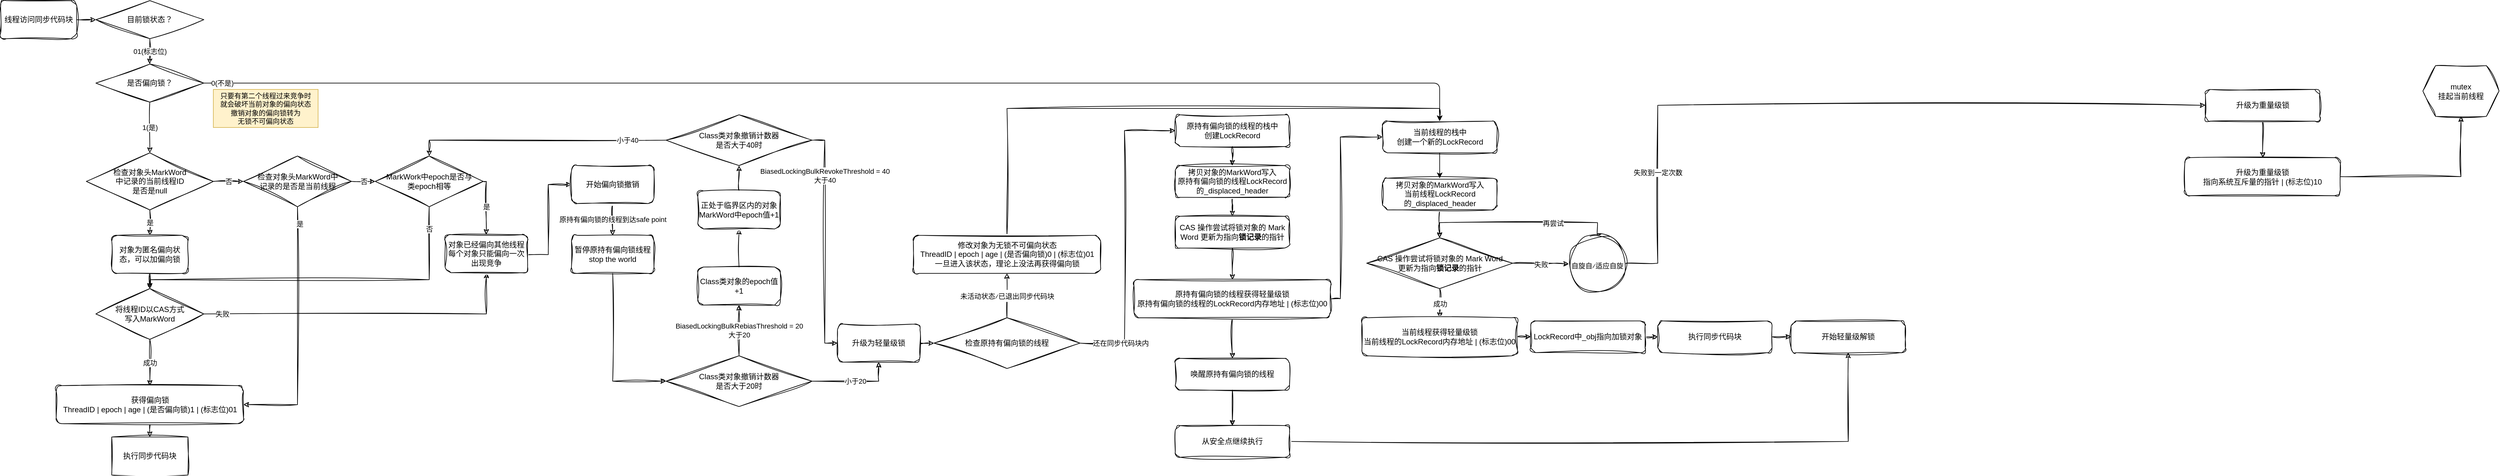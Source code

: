 <mxfile version="21.0.6" type="github">
  <diagram name="第 1 页" id="Y8PNDL50BQj4xOIG8hcO">
    <mxGraphModel dx="1509" dy="794" grid="1" gridSize="10" guides="1" tooltips="1" connect="1" arrows="1" fold="1" page="1" pageScale="1" pageWidth="827" pageHeight="1169" math="0" shadow="0">
      <root>
        <mxCell id="0" />
        <mxCell id="1" parent="0" />
        <mxCell id="8H6UXR6yjuKnyTyYUlck-5" style="edgeStyle=orthogonalEdgeStyle;rounded=0;orthogonalLoop=1;jettySize=auto;html=1;exitX=1;exitY=0.5;exitDx=0;exitDy=0;entryX=0;entryY=0.5;entryDx=0;entryDy=0;sketch=1;curveFitting=1;jiggle=2;" parent="1" source="8H6UXR6yjuKnyTyYUlck-1" target="8H6UXR6yjuKnyTyYUlck-2" edge="1">
          <mxGeometry relative="1" as="geometry" />
        </mxCell>
        <mxCell id="8H6UXR6yjuKnyTyYUlck-1" value="线程访问同步代码块" style="rounded=1;whiteSpace=wrap;html=1;sketch=1;curveFitting=1;jiggle=2;" parent="1" vertex="1">
          <mxGeometry x="20" y="20" width="120" height="60" as="geometry" />
        </mxCell>
        <mxCell id="8H6UXR6yjuKnyTyYUlck-6" value="01(标志位)" style="edgeStyle=orthogonalEdgeStyle;rounded=0;orthogonalLoop=1;jettySize=auto;html=1;exitX=0.5;exitY=1;exitDx=0;exitDy=0;entryX=0.5;entryY=0;entryDx=0;entryDy=0;sketch=1;curveFitting=1;jiggle=2;" parent="1" source="8H6UXR6yjuKnyTyYUlck-2" target="8H6UXR6yjuKnyTyYUlck-3" edge="1">
          <mxGeometry relative="1" as="geometry">
            <mxPoint as="offset" />
          </mxGeometry>
        </mxCell>
        <mxCell id="8H6UXR6yjuKnyTyYUlck-2" value="目前锁状态？" style="rhombus;whiteSpace=wrap;html=1;sketch=1;curveFitting=1;jiggle=2;" parent="1" vertex="1">
          <mxGeometry x="170" y="20" width="170" height="60" as="geometry" />
        </mxCell>
        <mxCell id="8H6UXR6yjuKnyTyYUlck-7" value="1(是)" style="edgeStyle=orthogonalEdgeStyle;rounded=0;orthogonalLoop=1;jettySize=auto;html=1;exitX=0.5;exitY=1;exitDx=0;exitDy=0;sketch=1;curveFitting=1;jiggle=2;" parent="1" source="8H6UXR6yjuKnyTyYUlck-3" target="8H6UXR6yjuKnyTyYUlck-4" edge="1">
          <mxGeometry relative="1" as="geometry" />
        </mxCell>
        <mxCell id="0Wx5KNQBChf4VUPkPu8S-2" style="edgeStyle=orthogonalEdgeStyle;rounded=1;orthogonalLoop=1;jettySize=auto;html=1;exitX=1;exitY=0.5;exitDx=0;exitDy=0;entryX=0.5;entryY=0;entryDx=0;entryDy=0;shadow=0;" edge="1" parent="1" source="8H6UXR6yjuKnyTyYUlck-3" target="-JZo-2B2mDlL2h-WQSQG-21">
          <mxGeometry relative="1" as="geometry" />
        </mxCell>
        <mxCell id="0Wx5KNQBChf4VUPkPu8S-3" value="&lt;div&gt;0(不是)&lt;/div&gt;" style="edgeLabel;html=1;align=center;verticalAlign=middle;resizable=0;points=[];" vertex="1" connectable="0" parent="0Wx5KNQBChf4VUPkPu8S-2">
          <mxGeometry x="-0.445" y="-8" relative="1" as="geometry">
            <mxPoint x="-528" y="-8" as="offset" />
          </mxGeometry>
        </mxCell>
        <mxCell id="8H6UXR6yjuKnyTyYUlck-3" value="是否偏向锁？" style="rhombus;whiteSpace=wrap;html=1;sketch=1;curveFitting=1;jiggle=2;" parent="1" vertex="1">
          <mxGeometry x="170" y="120" width="170" height="60" as="geometry" />
        </mxCell>
        <mxCell id="8H6UXR6yjuKnyTyYUlck-48" value="是" style="edgeStyle=orthogonalEdgeStyle;rounded=0;orthogonalLoop=1;jettySize=auto;html=1;exitX=0.5;exitY=1;exitDx=0;exitDy=0;entryX=0.5;entryY=0;entryDx=0;entryDy=0;sketch=1;curveFitting=1;jiggle=2;" parent="1" source="8H6UXR6yjuKnyTyYUlck-4" target="8H6UXR6yjuKnyTyYUlck-19" edge="1">
          <mxGeometry relative="1" as="geometry" />
        </mxCell>
        <mxCell id="8H6UXR6yjuKnyTyYUlck-51" value="否" style="edgeStyle=orthogonalEdgeStyle;rounded=0;orthogonalLoop=1;jettySize=auto;html=1;exitX=1;exitY=0.5;exitDx=0;exitDy=0;entryX=0;entryY=0.5;entryDx=0;entryDy=0;sketch=1;curveFitting=1;jiggle=2;" parent="1" source="8H6UXR6yjuKnyTyYUlck-4" target="8H6UXR6yjuKnyTyYUlck-13" edge="1">
          <mxGeometry relative="1" as="geometry" />
        </mxCell>
        <mxCell id="8H6UXR6yjuKnyTyYUlck-4" value="&lt;div&gt;检查对象头MarkWord&lt;/div&gt;&lt;div&gt;中记录的当前线程ID&lt;/div&gt;&lt;div&gt;是否是null&lt;br&gt;&lt;/div&gt;" style="rhombus;whiteSpace=wrap;html=1;sketch=1;curveFitting=1;jiggle=2;" parent="1" vertex="1">
          <mxGeometry x="155" y="260" width="200" height="90" as="geometry" />
        </mxCell>
        <mxCell id="8H6UXR6yjuKnyTyYUlck-12" style="edgeStyle=orthogonalEdgeStyle;rounded=0;orthogonalLoop=1;jettySize=auto;html=1;exitX=0.5;exitY=1;exitDx=0;exitDy=0;entryX=0.5;entryY=0;entryDx=0;entryDy=0;sketch=1;curveFitting=1;jiggle=2;" parent="1" source="8H6UXR6yjuKnyTyYUlck-8" target="8H6UXR6yjuKnyTyYUlck-11" edge="1">
          <mxGeometry relative="1" as="geometry" />
        </mxCell>
        <mxCell id="8H6UXR6yjuKnyTyYUlck-8" value="&lt;div&gt;获得偏向锁&lt;/div&gt;&lt;div&gt;ThreadID | epoch | age | (是否偏向锁)1 | (标志位)01&lt;br&gt;&lt;/div&gt;" style="rounded=1;whiteSpace=wrap;html=1;sketch=1;curveFitting=1;jiggle=2;" parent="1" vertex="1">
          <mxGeometry x="107.5" y="627" width="295" height="60" as="geometry" />
        </mxCell>
        <mxCell id="8H6UXR6yjuKnyTyYUlck-11" value="执行同步代码块" style="rounded=0;whiteSpace=wrap;html=1;sketch=1;curveFitting=1;jiggle=2;" parent="1" vertex="1">
          <mxGeometry x="195" y="708" width="120" height="60" as="geometry" />
        </mxCell>
        <mxCell id="8H6UXR6yjuKnyTyYUlck-52" value="是" style="edgeStyle=orthogonalEdgeStyle;rounded=0;orthogonalLoop=1;jettySize=auto;html=1;exitX=0.5;exitY=1;exitDx=0;exitDy=0;entryX=1;entryY=0.5;entryDx=0;entryDy=0;sketch=1;curveFitting=1;jiggle=2;" parent="1" source="8H6UXR6yjuKnyTyYUlck-13" target="8H6UXR6yjuKnyTyYUlck-8" edge="1">
          <mxGeometry x="-0.863" y="3" relative="1" as="geometry">
            <mxPoint as="offset" />
          </mxGeometry>
        </mxCell>
        <mxCell id="8H6UXR6yjuKnyTyYUlck-54" value="否" style="edgeStyle=orthogonalEdgeStyle;rounded=0;orthogonalLoop=1;jettySize=auto;html=1;exitX=1;exitY=0.5;exitDx=0;exitDy=0;entryX=0;entryY=0.5;entryDx=0;entryDy=0;sketch=1;curveFitting=1;jiggle=2;" parent="1" source="8H6UXR6yjuKnyTyYUlck-13" target="8H6UXR6yjuKnyTyYUlck-53" edge="1">
          <mxGeometry relative="1" as="geometry" />
        </mxCell>
        <mxCell id="8H6UXR6yjuKnyTyYUlck-13" value="&lt;div&gt;检查对象头MarkWord中&lt;/div&gt;&lt;div&gt;记录的是否是当前线程&lt;br&gt;&lt;/div&gt;" style="rhombus;whiteSpace=wrap;html=1;sketch=1;curveFitting=1;jiggle=2;" parent="1" vertex="1">
          <mxGeometry x="402.5" y="265" width="170" height="80" as="geometry" />
        </mxCell>
        <mxCell id="8H6UXR6yjuKnyTyYUlck-50" value="成功" style="edgeStyle=orthogonalEdgeStyle;rounded=0;orthogonalLoop=1;jettySize=auto;html=1;exitX=0.5;exitY=1;exitDx=0;exitDy=0;entryX=0.5;entryY=0;entryDx=0;entryDy=0;sketch=1;curveFitting=1;jiggle=2;" parent="1" source="8H6UXR6yjuKnyTyYUlck-18" target="8H6UXR6yjuKnyTyYUlck-8" edge="1">
          <mxGeometry relative="1" as="geometry" />
        </mxCell>
        <mxCell id="8H6UXR6yjuKnyTyYUlck-56" value="失败" style="edgeStyle=orthogonalEdgeStyle;rounded=0;orthogonalLoop=1;jettySize=auto;html=1;exitX=1;exitY=0.5;exitDx=0;exitDy=0;entryX=0.5;entryY=1;entryDx=0;entryDy=0;sketch=1;curveFitting=1;jiggle=2;" parent="1" source="8H6UXR6yjuKnyTyYUlck-18" target="8H6UXR6yjuKnyTyYUlck-25" edge="1">
          <mxGeometry x="-0.888" relative="1" as="geometry">
            <mxPoint as="offset" />
          </mxGeometry>
        </mxCell>
        <mxCell id="8H6UXR6yjuKnyTyYUlck-18" value="&lt;div&gt;将线程ID以CAS方式&lt;/div&gt;&lt;div&gt;写入MarkWord&lt;/div&gt;" style="rhombus;whiteSpace=wrap;html=1;sketch=1;curveFitting=1;jiggle=2;" parent="1" vertex="1">
          <mxGeometry x="170" y="474" width="170" height="80" as="geometry" />
        </mxCell>
        <mxCell id="8H6UXR6yjuKnyTyYUlck-49" style="edgeStyle=orthogonalEdgeStyle;rounded=0;orthogonalLoop=1;jettySize=auto;html=1;exitX=0.5;exitY=1;exitDx=0;exitDy=0;sketch=1;curveFitting=1;jiggle=2;" parent="1" source="8H6UXR6yjuKnyTyYUlck-19" target="8H6UXR6yjuKnyTyYUlck-18" edge="1">
          <mxGeometry relative="1" as="geometry" />
        </mxCell>
        <mxCell id="8H6UXR6yjuKnyTyYUlck-19" value="对象为匿名偏向状态，可以加偏向锁" style="rounded=1;whiteSpace=wrap;html=1;sketch=1;curveFitting=1;jiggle=2;" parent="1" vertex="1">
          <mxGeometry x="195" y="390" width="120" height="60" as="geometry" />
        </mxCell>
        <mxCell id="6eZ106JahWfcC5_vLtNl-2" style="edgeStyle=orthogonalEdgeStyle;rounded=0;orthogonalLoop=1;jettySize=auto;html=1;exitX=1;exitY=0.5;exitDx=0;exitDy=0;entryX=0;entryY=0.5;entryDx=0;entryDy=0;sketch=1;curveFitting=1;jiggle=2;" parent="1" target="8H6UXR6yjuKnyTyYUlck-29" edge="1">
          <mxGeometry relative="1" as="geometry">
            <mxPoint x="845" y="420" as="sourcePoint" />
          </mxGeometry>
        </mxCell>
        <mxCell id="8H6UXR6yjuKnyTyYUlck-25" value="&lt;div&gt;对象已经偏向其他线程&lt;/div&gt;&lt;div&gt;每个对象只能偏向一次&lt;/div&gt;&lt;div&gt;出现竞争&lt;br&gt;&lt;/div&gt;" style="rounded=1;whiteSpace=wrap;html=1;sketch=1;curveFitting=1;jiggle=2;" parent="1" vertex="1">
          <mxGeometry x="720" y="389" width="130" height="60" as="geometry" />
        </mxCell>
        <mxCell id="8H6UXR6yjuKnyTyYUlck-32" value="原持有偏向锁的线程到达safe point" style="edgeStyle=orthogonalEdgeStyle;rounded=0;orthogonalLoop=1;jettySize=auto;html=1;exitX=0.5;exitY=1;exitDx=0;exitDy=0;entryX=0.5;entryY=0;entryDx=0;entryDy=0;sketch=1;curveFitting=1;jiggle=2;" parent="1" source="8H6UXR6yjuKnyTyYUlck-29" target="8H6UXR6yjuKnyTyYUlck-31" edge="1">
          <mxGeometry relative="1" as="geometry" />
        </mxCell>
        <mxCell id="8H6UXR6yjuKnyTyYUlck-29" value="开始偏向锁撤销" style="rounded=1;whiteSpace=wrap;html=1;sketch=1;curveFitting=1;jiggle=2;" parent="1" vertex="1">
          <mxGeometry x="919" y="280" width="130" height="60" as="geometry" />
        </mxCell>
        <mxCell id="6eZ106JahWfcC5_vLtNl-40" style="edgeStyle=orthogonalEdgeStyle;rounded=0;sketch=1;hachureGap=4;jiggle=2;curveFitting=1;orthogonalLoop=1;jettySize=auto;html=1;exitX=0.5;exitY=1;exitDx=0;exitDy=0;entryX=0;entryY=0.5;entryDx=0;entryDy=0;fontFamily=Architects Daughter;fontSource=https%3A%2F%2Ffonts.googleapis.com%2Fcss%3Ffamily%3DArchitects%2BDaughter;fontSize=16;" parent="1" source="8H6UXR6yjuKnyTyYUlck-31" target="8H6UXR6yjuKnyTyYUlck-40" edge="1">
          <mxGeometry relative="1" as="geometry" />
        </mxCell>
        <mxCell id="8H6UXR6yjuKnyTyYUlck-31" value="&lt;div&gt;暂停原持有偏向锁线程&lt;/div&gt;&lt;div&gt;stop the world&lt;br&gt;&lt;/div&gt;" style="rounded=1;whiteSpace=wrap;html=1;sketch=1;curveFitting=1;jiggle=2;" parent="1" vertex="1">
          <mxGeometry x="919" y="390" width="130" height="60" as="geometry" />
        </mxCell>
        <mxCell id="0Wx5KNQBChf4VUPkPu8S-41" style="edgeStyle=orthogonalEdgeStyle;rounded=0;orthogonalLoop=1;jettySize=auto;html=1;exitX=1;exitY=0.5;exitDx=0;exitDy=0;entryX=0;entryY=0.5;entryDx=0;entryDy=0;sketch=1;curveFitting=1;jiggle=2;" edge="1" parent="1" source="8H6UXR6yjuKnyTyYUlck-33" target="6eZ106JahWfcC5_vLtNl-41">
          <mxGeometry relative="1" as="geometry" />
        </mxCell>
        <mxCell id="8H6UXR6yjuKnyTyYUlck-33" value="升级为轻量级锁" style="rounded=1;whiteSpace=wrap;html=1;sketch=1;curveFitting=1;jiggle=2;" parent="1" vertex="1">
          <mxGeometry x="1338" y="530" width="130" height="60" as="geometry" />
        </mxCell>
        <mxCell id="6eZ106JahWfcC5_vLtNl-21" value="BiasedLockingBulkRebiasThreshold = 20&lt;div&gt;大于20&lt;br&gt;&lt;/div&gt;" style="edgeStyle=orthogonalEdgeStyle;rounded=0;orthogonalLoop=1;jettySize=auto;html=1;exitX=0.5;exitY=0;exitDx=0;exitDy=0;entryX=0.5;entryY=1;entryDx=0;entryDy=0;sketch=1;curveFitting=1;jiggle=2;" parent="1" source="8H6UXR6yjuKnyTyYUlck-40" target="6eZ106JahWfcC5_vLtNl-20" edge="1">
          <mxGeometry relative="1" as="geometry" />
        </mxCell>
        <mxCell id="6eZ106JahWfcC5_vLtNl-26" value="小于20" style="edgeStyle=orthogonalEdgeStyle;rounded=0;orthogonalLoop=1;jettySize=auto;html=1;exitX=1;exitY=0.5;exitDx=0;exitDy=0;entryX=0.5;entryY=1;entryDx=0;entryDy=0;sketch=1;curveFitting=1;jiggle=2;" parent="1" source="8H6UXR6yjuKnyTyYUlck-40" target="8H6UXR6yjuKnyTyYUlck-33" edge="1">
          <mxGeometry relative="1" as="geometry" />
        </mxCell>
        <mxCell id="8H6UXR6yjuKnyTyYUlck-40" value="&lt;div&gt;Class类对象撤销计数器&lt;/div&gt;&lt;div&gt;是否大于20时&lt;/div&gt;" style="rhombus;whiteSpace=wrap;html=1;sketch=1;curveFitting=1;jiggle=2;" parent="1" vertex="1">
          <mxGeometry x="1068" y="580" width="230" height="80" as="geometry" />
        </mxCell>
        <mxCell id="8H6UXR6yjuKnyTyYUlck-55" value="否" style="edgeStyle=orthogonalEdgeStyle;rounded=0;orthogonalLoop=1;jettySize=auto;html=1;exitX=0.5;exitY=1;exitDx=0;exitDy=0;entryX=0.5;entryY=0;entryDx=0;entryDy=0;sketch=1;curveFitting=1;jiggle=2;" parent="1" source="8H6UXR6yjuKnyTyYUlck-53" target="8H6UXR6yjuKnyTyYUlck-18" edge="1">
          <mxGeometry x="-0.877" relative="1" as="geometry">
            <Array as="points">
              <mxPoint x="695" y="460" />
              <mxPoint x="255" y="460" />
            </Array>
            <mxPoint as="offset" />
          </mxGeometry>
        </mxCell>
        <mxCell id="8H6UXR6yjuKnyTyYUlck-57" value="是" style="edgeStyle=orthogonalEdgeStyle;rounded=0;orthogonalLoop=1;jettySize=auto;html=1;exitX=1;exitY=0.5;exitDx=0;exitDy=0;entryX=0.5;entryY=0;entryDx=0;entryDy=0;sketch=1;curveFitting=1;jiggle=2;" parent="1" source="8H6UXR6yjuKnyTyYUlck-53" target="8H6UXR6yjuKnyTyYUlck-25" edge="1">
          <mxGeometry relative="1" as="geometry">
            <Array as="points">
              <mxPoint x="785" y="305" />
            </Array>
          </mxGeometry>
        </mxCell>
        <mxCell id="8H6UXR6yjuKnyTyYUlck-53" value="&lt;div&gt;MarkWork中epoch是否与&lt;/div&gt;&lt;div&gt;类epoch相等&lt;/div&gt;" style="rhombus;whiteSpace=wrap;html=1;sketch=1;curveFitting=1;jiggle=2;" parent="1" vertex="1">
          <mxGeometry x="610" y="265" width="170" height="80" as="geometry" />
        </mxCell>
        <mxCell id="6eZ106JahWfcC5_vLtNl-27" value="&lt;div&gt;BiasedLockingBulkRevokeThreshold = 40&lt;/div&gt;&lt;div&gt;大于40&lt;br&gt;&lt;/div&gt;" style="edgeStyle=orthogonalEdgeStyle;rounded=0;orthogonalLoop=1;jettySize=auto;html=1;exitX=1;exitY=0.5;exitDx=0;exitDy=0;entryX=0;entryY=0.5;entryDx=0;entryDy=0;sketch=1;curveFitting=1;jiggle=2;" parent="1" source="6eZ106JahWfcC5_vLtNl-14" target="8H6UXR6yjuKnyTyYUlck-33" edge="1">
          <mxGeometry x="-0.579" relative="1" as="geometry">
            <Array as="points">
              <mxPoint x="1318" y="240" />
              <mxPoint x="1318" y="560" />
            </Array>
            <mxPoint as="offset" />
          </mxGeometry>
        </mxCell>
        <mxCell id="6eZ106JahWfcC5_vLtNl-29" style="edgeStyle=orthogonalEdgeStyle;rounded=0;orthogonalLoop=1;jettySize=auto;html=1;exitX=0;exitY=0.5;exitDx=0;exitDy=0;entryX=0.5;entryY=0;entryDx=0;entryDy=0;sketch=1;curveFitting=1;jiggle=2;" parent="1" source="6eZ106JahWfcC5_vLtNl-14" target="8H6UXR6yjuKnyTyYUlck-53" edge="1">
          <mxGeometry relative="1" as="geometry" />
        </mxCell>
        <mxCell id="6eZ106JahWfcC5_vLtNl-30" value="小于40" style="edgeLabel;html=1;align=center;verticalAlign=middle;resizable=0;points=[];" parent="6eZ106JahWfcC5_vLtNl-29" vertex="1" connectable="0">
          <mxGeometry x="-0.693" relative="1" as="geometry">
            <mxPoint as="offset" />
          </mxGeometry>
        </mxCell>
        <mxCell id="6eZ106JahWfcC5_vLtNl-14" value="&lt;div&gt;Class类对象撤销计数器&lt;/div&gt;&lt;div&gt;是否大于40时&lt;/div&gt;" style="rhombus;whiteSpace=wrap;html=1;sketch=1;curveFitting=1;jiggle=2;" parent="1" vertex="1">
          <mxGeometry x="1068" y="200" width="230" height="80" as="geometry" />
        </mxCell>
        <mxCell id="6eZ106JahWfcC5_vLtNl-24" style="edgeStyle=orthogonalEdgeStyle;rounded=0;orthogonalLoop=1;jettySize=auto;html=1;exitX=0.5;exitY=0;exitDx=0;exitDy=0;entryX=0.5;entryY=1;entryDx=0;entryDy=0;sketch=1;curveFitting=1;jiggle=2;" parent="1" source="6eZ106JahWfcC5_vLtNl-20" target="6eZ106JahWfcC5_vLtNl-23" edge="1">
          <mxGeometry relative="1" as="geometry" />
        </mxCell>
        <mxCell id="6eZ106JahWfcC5_vLtNl-20" value="Class类对象的epoch值+1" style="rounded=1;whiteSpace=wrap;html=1;sketch=1;curveFitting=1;jiggle=2;" parent="1" vertex="1">
          <mxGeometry x="1118" y="440" width="130" height="60" as="geometry" />
        </mxCell>
        <mxCell id="6eZ106JahWfcC5_vLtNl-25" style="edgeStyle=orthogonalEdgeStyle;rounded=0;orthogonalLoop=1;jettySize=auto;html=1;exitX=0.5;exitY=0;exitDx=0;exitDy=0;entryX=0.5;entryY=1;entryDx=0;entryDy=0;sketch=1;curveFitting=1;jiggle=2;" parent="1" source="6eZ106JahWfcC5_vLtNl-23" target="6eZ106JahWfcC5_vLtNl-14" edge="1">
          <mxGeometry relative="1" as="geometry" />
        </mxCell>
        <mxCell id="6eZ106JahWfcC5_vLtNl-23" value="正处于临界区内的对象MarkWord中epoch值+1" style="rounded=1;whiteSpace=wrap;html=1;sketch=1;curveFitting=1;jiggle=2;" parent="1" vertex="1">
          <mxGeometry x="1118" y="320" width="130" height="60" as="geometry" />
        </mxCell>
        <mxCell id="6eZ106JahWfcC5_vLtNl-36" value="还在同步代码块内" style="edgeStyle=orthogonalEdgeStyle;rounded=0;orthogonalLoop=1;jettySize=auto;html=1;exitX=1;exitY=0.5;exitDx=0;exitDy=0;sketch=1;curveFitting=1;jiggle=2;entryX=0;entryY=0.5;entryDx=0;entryDy=0;" parent="1" source="6eZ106JahWfcC5_vLtNl-41" target="-JZo-2B2mDlL2h-WQSQG-1" edge="1">
          <mxGeometry x="-0.736" relative="1" as="geometry">
            <mxPoint x="1882.5" y="704" as="sourcePoint" />
            <mxPoint x="1940" y="570" as="targetPoint" />
            <Array as="points">
              <mxPoint x="1790" y="560" />
              <mxPoint x="1790" y="225" />
            </Array>
            <mxPoint as="offset" />
          </mxGeometry>
        </mxCell>
        <mxCell id="6eZ106JahWfcC5_vLtNl-45" value="&lt;font style=&quot;font-size: 11px;&quot;&gt;未活动状态/已退出同步代码块&lt;br&gt;&lt;/font&gt;" style="edgeStyle=orthogonalEdgeStyle;rounded=0;sketch=1;hachureGap=4;jiggle=2;curveFitting=1;orthogonalLoop=1;jettySize=auto;html=1;exitX=0.5;exitY=0;exitDx=0;exitDy=0;entryX=0.5;entryY=1;entryDx=0;entryDy=0;fontFamily=Architects Daughter;fontSource=https%3A%2F%2Ffonts.googleapis.com%2Fcss%3Ffamily%3DArchitects%2BDaughter;fontSize=16;" parent="1" source="6eZ106JahWfcC5_vLtNl-41" target="6eZ106JahWfcC5_vLtNl-43" edge="1">
          <mxGeometry relative="1" as="geometry" />
        </mxCell>
        <mxCell id="6eZ106JahWfcC5_vLtNl-41" value="检查原持有偏向锁的线程" style="rhombus;whiteSpace=wrap;html=1;sketch=1;curveFitting=1;jiggle=2;" parent="1" vertex="1">
          <mxGeometry x="1490" y="520" width="230" height="80" as="geometry" />
        </mxCell>
        <mxCell id="-JZo-2B2mDlL2h-WQSQG-40" style="edgeStyle=orthogonalEdgeStyle;rounded=0;sketch=1;hachureGap=4;jiggle=2;curveFitting=1;orthogonalLoop=1;jettySize=auto;html=1;exitX=0.5;exitY=0;exitDx=0;exitDy=0;entryX=0.5;entryY=0;entryDx=0;entryDy=0;fontFamily=Architects Daughter;fontSource=https%3A%2F%2Ffonts.googleapis.com%2Fcss%3Ffamily%3DArchitects%2BDaughter;fontSize=16;" parent="1" source="6eZ106JahWfcC5_vLtNl-43" target="-JZo-2B2mDlL2h-WQSQG-21" edge="1">
          <mxGeometry relative="1" as="geometry" />
        </mxCell>
        <mxCell id="6eZ106JahWfcC5_vLtNl-43" value="&lt;div&gt;修改对象为无锁不可偏向状态&lt;/div&gt;&lt;div&gt;ThreadID | epoch | age | (是否偏向锁)0 | (标志位)01&lt;br&gt;&lt;/div&gt;&lt;div&gt;一旦进入该状态，理论上没法再获得偏向锁&lt;/div&gt;" style="rounded=1;whiteSpace=wrap;html=1;sketch=1;curveFitting=1;jiggle=2;" parent="1" vertex="1">
          <mxGeometry x="1457.5" y="390" width="295" height="60" as="geometry" />
        </mxCell>
        <mxCell id="-JZo-2B2mDlL2h-WQSQG-12" style="edgeStyle=orthogonalEdgeStyle;rounded=0;sketch=1;hachureGap=4;jiggle=2;curveFitting=1;orthogonalLoop=1;jettySize=auto;html=1;exitX=0.5;exitY=1;exitDx=0;exitDy=0;fontFamily=Architects Daughter;fontSource=https%3A%2F%2Ffonts.googleapis.com%2Fcss%3Ffamily%3DArchitects%2BDaughter;fontSize=16;" parent="1" source="-JZo-2B2mDlL2h-WQSQG-1" target="-JZo-2B2mDlL2h-WQSQG-11" edge="1">
          <mxGeometry relative="1" as="geometry" />
        </mxCell>
        <mxCell id="-JZo-2B2mDlL2h-WQSQG-1" value="&lt;div&gt;原持有偏向锁的线程的栈中&lt;/div&gt;&lt;div&gt;创建LockRecord&lt;/div&gt;" style="rounded=1;whiteSpace=wrap;html=1;sketch=1;curveFitting=1;jiggle=2;" parent="1" vertex="1">
          <mxGeometry x="1870" y="200" width="180" height="50" as="geometry" />
        </mxCell>
        <mxCell id="-JZo-2B2mDlL2h-WQSQG-14" style="edgeStyle=orthogonalEdgeStyle;rounded=0;sketch=1;hachureGap=4;jiggle=2;curveFitting=1;orthogonalLoop=1;jettySize=auto;html=1;exitX=0.5;exitY=1;exitDx=0;exitDy=0;fontFamily=Architects Daughter;fontSource=https%3A%2F%2Ffonts.googleapis.com%2Fcss%3Ffamily%3DArchitects%2BDaughter;fontSize=16;" parent="1" source="-JZo-2B2mDlL2h-WQSQG-11" target="-JZo-2B2mDlL2h-WQSQG-13" edge="1">
          <mxGeometry relative="1" as="geometry" />
        </mxCell>
        <mxCell id="-JZo-2B2mDlL2h-WQSQG-11" value="&lt;div&gt;拷贝对象的MarkWord写入&lt;br&gt;&lt;/div&gt;&lt;div&gt;原持有偏向锁的线程LockRecord&lt;/div&gt;&lt;div&gt;的_displaced_header&lt;/div&gt;" style="rounded=1;whiteSpace=wrap;html=1;sketch=1;curveFitting=1;jiggle=2;" parent="1" vertex="1">
          <mxGeometry x="1870" y="280" width="180" height="50" as="geometry" />
        </mxCell>
        <mxCell id="-JZo-2B2mDlL2h-WQSQG-16" style="edgeStyle=orthogonalEdgeStyle;rounded=0;sketch=1;hachureGap=4;jiggle=2;curveFitting=1;orthogonalLoop=1;jettySize=auto;html=1;exitX=0.5;exitY=1;exitDx=0;exitDy=0;fontFamily=Architects Daughter;fontSource=https%3A%2F%2Ffonts.googleapis.com%2Fcss%3Ffamily%3DArchitects%2BDaughter;fontSize=16;" parent="1" source="-JZo-2B2mDlL2h-WQSQG-13" target="-JZo-2B2mDlL2h-WQSQG-15" edge="1">
          <mxGeometry relative="1" as="geometry" />
        </mxCell>
        <mxCell id="-JZo-2B2mDlL2h-WQSQG-13" value="CAS 操作尝试将锁对象的 Mark Word 更新为指向&lt;strong&gt;锁记录&lt;/strong&gt;的指针" style="rounded=1;whiteSpace=wrap;html=1;sketch=1;curveFitting=1;jiggle=2;" parent="1" vertex="1">
          <mxGeometry x="1870" y="360" width="180" height="50" as="geometry" />
        </mxCell>
        <mxCell id="-JZo-2B2mDlL2h-WQSQG-18" style="edgeStyle=orthogonalEdgeStyle;rounded=0;sketch=1;hachureGap=4;jiggle=2;curveFitting=1;orthogonalLoop=1;jettySize=auto;html=1;exitX=0.5;exitY=1;exitDx=0;exitDy=0;entryX=0.5;entryY=0;entryDx=0;entryDy=0;fontFamily=Architects Daughter;fontSource=https%3A%2F%2Ffonts.googleapis.com%2Fcss%3Ffamily%3DArchitects%2BDaughter;fontSize=16;" parent="1" source="-JZo-2B2mDlL2h-WQSQG-15" target="-JZo-2B2mDlL2h-WQSQG-17" edge="1">
          <mxGeometry relative="1" as="geometry" />
        </mxCell>
        <mxCell id="-JZo-2B2mDlL2h-WQSQG-22" style="edgeStyle=orthogonalEdgeStyle;rounded=0;sketch=1;hachureGap=4;jiggle=2;curveFitting=1;orthogonalLoop=1;jettySize=auto;html=1;exitX=1;exitY=0.5;exitDx=0;exitDy=0;entryX=0;entryY=0.5;entryDx=0;entryDy=0;fontFamily=Architects Daughter;fontSource=https%3A%2F%2Ffonts.googleapis.com%2Fcss%3Ffamily%3DArchitects%2BDaughter;fontSize=16;" parent="1" source="-JZo-2B2mDlL2h-WQSQG-15" target="-JZo-2B2mDlL2h-WQSQG-21" edge="1">
          <mxGeometry relative="1" as="geometry">
            <Array as="points">
              <mxPoint x="2130" y="490" />
              <mxPoint x="2130" y="235" />
            </Array>
          </mxGeometry>
        </mxCell>
        <mxCell id="-JZo-2B2mDlL2h-WQSQG-15" value="&lt;div&gt;原持有偏向锁的线程获得轻量级锁&lt;/div&gt;&lt;div&gt;原持有偏向锁的线程的LockRecord内存地址 | (标志位)00&lt;br&gt;&lt;/div&gt;" style="rounded=1;whiteSpace=wrap;html=1;sketch=1;curveFitting=1;jiggle=2;" parent="1" vertex="1">
          <mxGeometry x="1805" y="460" width="310" height="60" as="geometry" />
        </mxCell>
        <mxCell id="-JZo-2B2mDlL2h-WQSQG-20" style="edgeStyle=orthogonalEdgeStyle;rounded=0;sketch=1;hachureGap=4;jiggle=2;curveFitting=1;orthogonalLoop=1;jettySize=auto;html=1;exitX=0.5;exitY=1;exitDx=0;exitDy=0;entryX=0.5;entryY=0;entryDx=0;entryDy=0;fontFamily=Architects Daughter;fontSource=https%3A%2F%2Ffonts.googleapis.com%2Fcss%3Ffamily%3DArchitects%2BDaughter;fontSize=16;" parent="1" source="-JZo-2B2mDlL2h-WQSQG-17" target="-JZo-2B2mDlL2h-WQSQG-19" edge="1">
          <mxGeometry relative="1" as="geometry" />
        </mxCell>
        <mxCell id="-JZo-2B2mDlL2h-WQSQG-17" value="&lt;div&gt;唤醒原持有偏向锁的线程&lt;/div&gt;" style="rounded=1;whiteSpace=wrap;html=1;sketch=1;curveFitting=1;jiggle=2;" parent="1" vertex="1">
          <mxGeometry x="1870" y="584" width="180" height="50" as="geometry" />
        </mxCell>
        <mxCell id="0Wx5KNQBChf4VUPkPu8S-38" style="edgeStyle=orthogonalEdgeStyle;rounded=0;orthogonalLoop=1;jettySize=auto;html=1;exitX=1;exitY=0.5;exitDx=0;exitDy=0;entryX=0.5;entryY=1;entryDx=0;entryDy=0;sketch=1;curveFitting=1;jiggle=2;" edge="1" parent="1" source="-JZo-2B2mDlL2h-WQSQG-19" target="-JZo-2B2mDlL2h-WQSQG-32">
          <mxGeometry relative="1" as="geometry" />
        </mxCell>
        <mxCell id="-JZo-2B2mDlL2h-WQSQG-19" value="从安全点继续执行" style="rounded=1;whiteSpace=wrap;html=1;sketch=1;curveFitting=1;jiggle=2;" parent="1" vertex="1">
          <mxGeometry x="1870" y="690" width="180" height="50" as="geometry" />
        </mxCell>
        <mxCell id="0Wx5KNQBChf4VUPkPu8S-11" style="edgeStyle=orthogonalEdgeStyle;rounded=0;orthogonalLoop=1;jettySize=auto;html=1;exitX=0.5;exitY=1;exitDx=0;exitDy=0;entryX=0.5;entryY=0;entryDx=0;entryDy=0;" edge="1" parent="1" source="-JZo-2B2mDlL2h-WQSQG-21" target="-JZo-2B2mDlL2h-WQSQG-23">
          <mxGeometry relative="1" as="geometry">
            <mxPoint x="2287" y="290" as="targetPoint" />
            <Array as="points">
              <mxPoint x="2287" y="290" />
              <mxPoint x="2287" y="290" />
            </Array>
          </mxGeometry>
        </mxCell>
        <mxCell id="-JZo-2B2mDlL2h-WQSQG-21" value="&lt;div&gt;当前线程的栈中&lt;/div&gt;&lt;div&gt;创建一个新的LockRecord&lt;/div&gt;" style="rounded=1;whiteSpace=wrap;html=1;sketch=1;curveFitting=1;jiggle=2;" parent="1" vertex="1">
          <mxGeometry x="2196.5" y="210" width="180" height="50" as="geometry" />
        </mxCell>
        <mxCell id="-JZo-2B2mDlL2h-WQSQG-28" style="edgeStyle=orthogonalEdgeStyle;rounded=0;sketch=1;hachureGap=4;jiggle=2;curveFitting=1;orthogonalLoop=1;jettySize=auto;html=1;exitX=0.5;exitY=1;exitDx=0;exitDy=0;entryX=0.5;entryY=0;entryDx=0;entryDy=0;fontFamily=Architects Daughter;fontSource=https%3A%2F%2Ffonts.googleapis.com%2Fcss%3Ffamily%3DArchitects%2BDaughter;fontSize=16;" parent="1" source="-JZo-2B2mDlL2h-WQSQG-23" target="-JZo-2B2mDlL2h-WQSQG-27" edge="1">
          <mxGeometry relative="1" as="geometry">
            <Array as="points">
              <mxPoint x="2287" y="380" />
              <mxPoint x="2287" y="380" />
            </Array>
          </mxGeometry>
        </mxCell>
        <mxCell id="-JZo-2B2mDlL2h-WQSQG-23" value="&lt;div&gt;拷贝对象的MarkWord写入&lt;br&gt;&lt;/div&gt;&lt;div&gt;当前线程LockRecord&lt;/div&gt;&lt;div&gt;的_displaced_header&lt;/div&gt;" style="rounded=1;whiteSpace=wrap;html=1;sketch=1;curveFitting=1;jiggle=2;" parent="1" vertex="1">
          <mxGeometry x="2196.5" y="300" width="180" height="50" as="geometry" />
        </mxCell>
        <mxCell id="-JZo-2B2mDlL2h-WQSQG-30" value="&lt;font style=&quot;font-size: 11px;&quot;&gt;成功&lt;br&gt;&lt;/font&gt;" style="edgeStyle=orthogonalEdgeStyle;rounded=0;sketch=1;hachureGap=4;jiggle=2;curveFitting=1;orthogonalLoop=1;jettySize=auto;html=1;exitX=0.5;exitY=1;exitDx=0;exitDy=0;entryX=0.5;entryY=0;entryDx=0;entryDy=0;fontFamily=Architects Daughter;fontSource=https%3A%2F%2Ffonts.googleapis.com%2Fcss%3Ffamily%3DArchitects%2BDaughter;fontSize=16;" parent="1" source="-JZo-2B2mDlL2h-WQSQG-27" target="-JZo-2B2mDlL2h-WQSQG-29" edge="1">
          <mxGeometry relative="1" as="geometry" />
        </mxCell>
        <mxCell id="-JZo-2B2mDlL2h-WQSQG-38" value="&lt;font style=&quot;font-size: 11px;&quot;&gt;失败&lt;br&gt;&lt;/font&gt;" style="edgeStyle=orthogonalEdgeStyle;rounded=0;sketch=1;hachureGap=4;jiggle=2;curveFitting=1;orthogonalLoop=1;jettySize=auto;html=1;exitX=1;exitY=0.5;exitDx=0;exitDy=0;entryX=0;entryY=0.5;entryDx=0;entryDy=0;fontFamily=Architects Daughter;fontSource=https%3A%2F%2Ffonts.googleapis.com%2Fcss%3Ffamily%3DArchitects%2BDaughter;fontSize=16;" parent="1" source="-JZo-2B2mDlL2h-WQSQG-27" target="-JZo-2B2mDlL2h-WQSQG-37" edge="1">
          <mxGeometry relative="1" as="geometry" />
        </mxCell>
        <mxCell id="-JZo-2B2mDlL2h-WQSQG-27" value="&lt;div&gt;CAS 操作尝试将锁对象的 Mark Word &lt;br&gt;&lt;/div&gt;&lt;div&gt;更新为指向&lt;strong&gt;锁记录&lt;/strong&gt;的指针&lt;/div&gt;" style="rhombus;whiteSpace=wrap;html=1;sketch=1;curveFitting=1;jiggle=2;" parent="1" vertex="1">
          <mxGeometry x="2171.5" y="394" width="230" height="80" as="geometry" />
        </mxCell>
        <mxCell id="0Wx5KNQBChf4VUPkPu8S-34" style="edgeStyle=orthogonalEdgeStyle;rounded=0;orthogonalLoop=1;jettySize=auto;html=1;exitX=1;exitY=0.5;exitDx=0;exitDy=0;entryX=0;entryY=0.5;entryDx=0;entryDy=0;sketch=1;curveFitting=1;jiggle=2;" edge="1" parent="1" source="-JZo-2B2mDlL2h-WQSQG-29" target="-JZo-2B2mDlL2h-WQSQG-31">
          <mxGeometry relative="1" as="geometry" />
        </mxCell>
        <mxCell id="-JZo-2B2mDlL2h-WQSQG-29" value="&lt;div&gt;当前线程获得轻量级锁&lt;/div&gt;&lt;div&gt;当前线程的LockRecord内存地址 | (标志位)00&lt;br&gt;&lt;/div&gt;" style="rounded=1;whiteSpace=wrap;html=1;sketch=1;curveFitting=1;jiggle=2;" parent="1" vertex="1">
          <mxGeometry x="2164" y="520" width="245" height="60" as="geometry" />
        </mxCell>
        <mxCell id="0Wx5KNQBChf4VUPkPu8S-35" style="edgeStyle=orthogonalEdgeStyle;rounded=0;orthogonalLoop=1;jettySize=auto;html=1;exitX=1;exitY=0.5;exitDx=0;exitDy=0;entryX=0;entryY=0.5;entryDx=0;entryDy=0;sketch=1;curveFitting=1;jiggle=2;" edge="1" parent="1" source="-JZo-2B2mDlL2h-WQSQG-31" target="0Wx5KNQBChf4VUPkPu8S-23">
          <mxGeometry relative="1" as="geometry" />
        </mxCell>
        <mxCell id="-JZo-2B2mDlL2h-WQSQG-31" value="LockRecord中_obj指向加锁对象" style="rounded=1;whiteSpace=wrap;html=1;sketch=1;curveFitting=1;jiggle=2;" parent="1" vertex="1">
          <mxGeometry x="2430" y="525" width="180" height="50" as="geometry" />
        </mxCell>
        <mxCell id="-JZo-2B2mDlL2h-WQSQG-32" value="开始轻量级解锁" style="rounded=1;whiteSpace=wrap;html=1;sketch=1;curveFitting=1;jiggle=2;" parent="1" vertex="1">
          <mxGeometry x="2840" y="525" width="180" height="50" as="geometry" />
        </mxCell>
        <mxCell id="-JZo-2B2mDlL2h-WQSQG-39" value="&lt;font style=&quot;font-size: 11px;&quot;&gt;再尝试&lt;br&gt;&lt;/font&gt;" style="edgeStyle=orthogonalEdgeStyle;rounded=0;sketch=1;hachureGap=4;jiggle=2;curveFitting=1;orthogonalLoop=1;jettySize=auto;html=1;exitX=0.5;exitY=0;exitDx=0;exitDy=0;entryX=0.5;entryY=0;entryDx=0;entryDy=0;fontFamily=Architects Daughter;fontSource=https%3A%2F%2Ffonts.googleapis.com%2Fcss%3Ffamily%3DArchitects%2BDaughter;fontSize=16;" parent="1" source="-JZo-2B2mDlL2h-WQSQG-37" target="-JZo-2B2mDlL2h-WQSQG-27" edge="1">
          <mxGeometry x="-0.382" relative="1" as="geometry">
            <Array as="points">
              <mxPoint x="2535" y="370" />
              <mxPoint x="2287" y="370" />
            </Array>
            <mxPoint as="offset" />
          </mxGeometry>
        </mxCell>
        <mxCell id="0Wx5KNQBChf4VUPkPu8S-40" value="&lt;font style=&quot;font-size: 11px;&quot;&gt;失败到一定次数&lt;/font&gt;" style="edgeStyle=orthogonalEdgeStyle;rounded=0;orthogonalLoop=1;jettySize=auto;html=1;exitX=1;exitY=0.5;exitDx=0;exitDy=0;entryX=0;entryY=0.5;entryDx=0;entryDy=0;sketch=1;curveFitting=1;jiggle=2;" edge="1" parent="1" source="-JZo-2B2mDlL2h-WQSQG-37" target="-JZo-2B2mDlL2h-WQSQG-41">
          <mxGeometry x="-0.665" relative="1" as="geometry">
            <Array as="points">
              <mxPoint x="2630" y="434" />
              <mxPoint x="2630" y="185" />
            </Array>
            <mxPoint as="offset" />
          </mxGeometry>
        </mxCell>
        <mxCell id="-JZo-2B2mDlL2h-WQSQG-37" value="&lt;div&gt;&lt;font style=&quot;font-size: 11px;&quot;&gt;自旋自/适应自旋&lt;/font&gt;&lt;/div&gt;" style="ellipse;whiteSpace=wrap;html=1;aspect=fixed;sketch=1;hachureGap=4;jiggle=2;curveFitting=1;fontFamily=Architects Daughter;fontSource=https%3A%2F%2Ffonts.googleapis.com%2Fcss%3Ffamily%3DArchitects%2BDaughter;fontSize=20;" parent="1" vertex="1">
          <mxGeometry x="2490" y="390" width="90" height="90" as="geometry" />
        </mxCell>
        <mxCell id="-JZo-2B2mDlL2h-WQSQG-44" style="edgeStyle=orthogonalEdgeStyle;rounded=0;sketch=1;hachureGap=4;jiggle=2;curveFitting=1;orthogonalLoop=1;jettySize=auto;html=1;exitX=0.5;exitY=1;exitDx=0;exitDy=0;fontFamily=Architects Daughter;fontSource=https%3A%2F%2Ffonts.googleapis.com%2Fcss%3Ffamily%3DArchitects%2BDaughter;fontSize=16;" parent="1" source="-JZo-2B2mDlL2h-WQSQG-41" target="-JZo-2B2mDlL2h-WQSQG-43" edge="1">
          <mxGeometry relative="1" as="geometry" />
        </mxCell>
        <mxCell id="-JZo-2B2mDlL2h-WQSQG-41" value="升级为重量级锁" style="rounded=1;whiteSpace=wrap;html=1;sketch=1;curveFitting=1;jiggle=2;" parent="1" vertex="1">
          <mxGeometry x="3492.5" y="160" width="180" height="50" as="geometry" />
        </mxCell>
        <mxCell id="0Wx5KNQBChf4VUPkPu8S-39" style="edgeStyle=orthogonalEdgeStyle;rounded=0;orthogonalLoop=1;jettySize=auto;html=1;exitX=1;exitY=0.5;exitDx=0;exitDy=0;entryX=0.5;entryY=1;entryDx=0;entryDy=0;sketch=1;curveFitting=1;jiggle=2;" edge="1" parent="1" source="-JZo-2B2mDlL2h-WQSQG-43" target="0Wx5KNQBChf4VUPkPu8S-31">
          <mxGeometry relative="1" as="geometry" />
        </mxCell>
        <mxCell id="-JZo-2B2mDlL2h-WQSQG-43" value="&lt;div&gt;升级为重量级锁&lt;/div&gt;&lt;div&gt;指向系统互斥量的指针 | (标志位)10&lt;br&gt;&lt;/div&gt;" style="rounded=1;whiteSpace=wrap;html=1;sketch=1;curveFitting=1;jiggle=2;" parent="1" vertex="1">
          <mxGeometry x="3460" y="267.5" width="245" height="60" as="geometry" />
        </mxCell>
        <mxCell id="0Wx5KNQBChf4VUPkPu8S-5" value="&lt;div style=&quot;font-size: 11px;&quot;&gt;&lt;font style=&quot;font-size: 11px;&quot;&gt;只要有第二个线程过来竞争时&lt;/font&gt;&lt;/div&gt;&lt;div style=&quot;font-size: 11px;&quot;&gt;&lt;font style=&quot;font-size: 11px;&quot;&gt;就会破坏当前对象的偏向状态&lt;/font&gt;&lt;/div&gt;&lt;div style=&quot;font-size: 11px;&quot;&gt;&lt;font style=&quot;font-size: 11px;&quot;&gt;撤销对象的偏向锁转为&lt;/font&gt;&lt;/div&gt;&lt;div style=&quot;font-size: 11px;&quot;&gt;&lt;font style=&quot;font-size: 11px;&quot;&gt;无锁不可偏向状态&lt;/font&gt;&lt;/div&gt;" style="text;html=1;strokeColor=#d6b656;fillColor=#fff2cc;align=center;verticalAlign=middle;whiteSpace=wrap;rounded=0;" vertex="1" parent="1">
          <mxGeometry x="355" y="160" width="165" height="60" as="geometry" />
        </mxCell>
        <mxCell id="0Wx5KNQBChf4VUPkPu8S-36" style="edgeStyle=orthogonalEdgeStyle;rounded=0;orthogonalLoop=1;jettySize=auto;html=1;exitX=1;exitY=0.5;exitDx=0;exitDy=0;entryX=0;entryY=0.5;entryDx=0;entryDy=0;sketch=1;curveFitting=1;jiggle=2;" edge="1" parent="1" source="0Wx5KNQBChf4VUPkPu8S-23" target="-JZo-2B2mDlL2h-WQSQG-32">
          <mxGeometry relative="1" as="geometry" />
        </mxCell>
        <mxCell id="0Wx5KNQBChf4VUPkPu8S-23" value="执行同步代码块" style="rounded=1;whiteSpace=wrap;html=1;sketch=1;curveFitting=1;jiggle=2;" vertex="1" parent="1">
          <mxGeometry x="2630" y="525" width="180" height="50" as="geometry" />
        </mxCell>
        <mxCell id="0Wx5KNQBChf4VUPkPu8S-31" value="&lt;div&gt;mutex&lt;/div&gt;&lt;div&gt;挂起当前线程&lt;br&gt;&lt;/div&gt;" style="shape=hexagon;perimeter=hexagonPerimeter2;whiteSpace=wrap;html=1;fixedSize=1;sketch=1;curveFitting=1;jiggle=2;" vertex="1" parent="1">
          <mxGeometry x="3835" y="122.5" width="120" height="80" as="geometry" />
        </mxCell>
      </root>
    </mxGraphModel>
  </diagram>
</mxfile>
